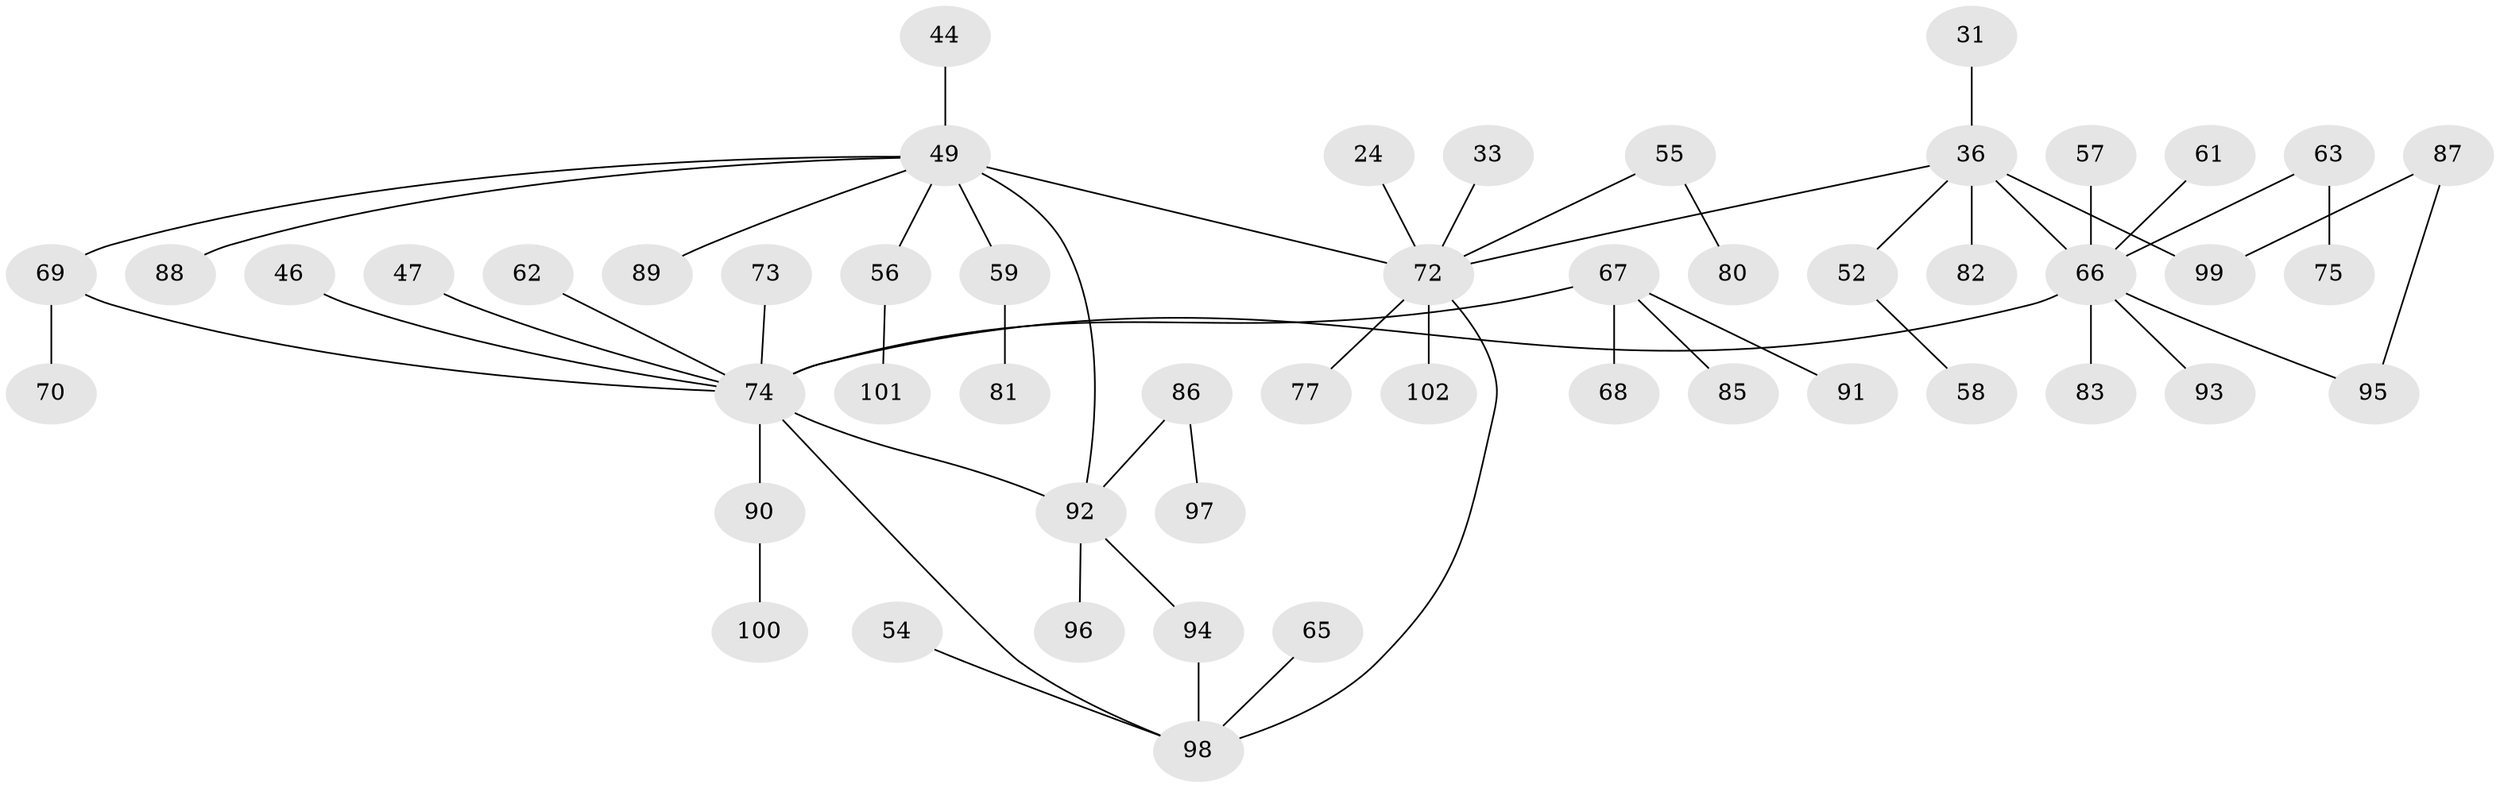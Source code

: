 // original degree distribution, {6: 0.00980392156862745, 2: 0.24509803921568626, 5: 0.029411764705882353, 4: 0.13725490196078433, 3: 0.14705882352941177, 7: 0.00980392156862745, 1: 0.4215686274509804}
// Generated by graph-tools (version 1.1) at 2025/42/03/09/25 04:42:18]
// undirected, 51 vertices, 55 edges
graph export_dot {
graph [start="1"]
  node [color=gray90,style=filled];
  24;
  31;
  33;
  36 [super="+17+35"];
  44;
  46;
  47;
  49 [super="+13+10"];
  52;
  54;
  55 [super="+51"];
  56 [super="+40"];
  57;
  58;
  59;
  61;
  62;
  63;
  65;
  66 [super="+19+28+30+38+64"];
  67 [super="+48"];
  68;
  69 [super="+43"];
  70;
  72 [super="+15+6+5"];
  73 [super="+21"];
  74 [super="+4+12+20"];
  75;
  77 [super="+32"];
  80;
  81;
  82;
  83;
  85;
  86;
  87;
  88 [super="+39+42"];
  89;
  90;
  91;
  92 [super="+41+60+71+84"];
  93;
  94;
  95;
  96;
  97;
  98 [super="+9+76+26"];
  99 [super="+79"];
  100;
  101;
  102;
  24 -- 72;
  31 -- 36;
  33 -- 72;
  36 -- 52;
  36 -- 72;
  36 -- 66 [weight=3];
  36 -- 82;
  36 -- 99;
  44 -- 49;
  46 -- 74;
  47 -- 74;
  49 -- 72 [weight=2];
  49 -- 59;
  49 -- 89;
  49 -- 56;
  49 -- 88;
  49 -- 92;
  49 -- 69;
  52 -- 58;
  54 -- 98;
  55 -- 80;
  55 -- 72;
  56 -- 101;
  57 -- 66;
  59 -- 81;
  61 -- 66;
  62 -- 74;
  63 -- 75;
  63 -- 66;
  65 -- 98;
  66 -- 74 [weight=2];
  66 -- 83;
  66 -- 95;
  66 -- 93;
  67 -- 68;
  67 -- 85;
  67 -- 74;
  67 -- 91;
  69 -- 74;
  69 -- 70;
  72 -- 102;
  72 -- 98;
  72 -- 77;
  73 -- 74 [weight=2];
  74 -- 90;
  74 -- 92;
  74 -- 98;
  86 -- 97;
  86 -- 92;
  87 -- 95;
  87 -- 99;
  90 -- 100;
  92 -- 94;
  92 -- 96;
  94 -- 98;
}

